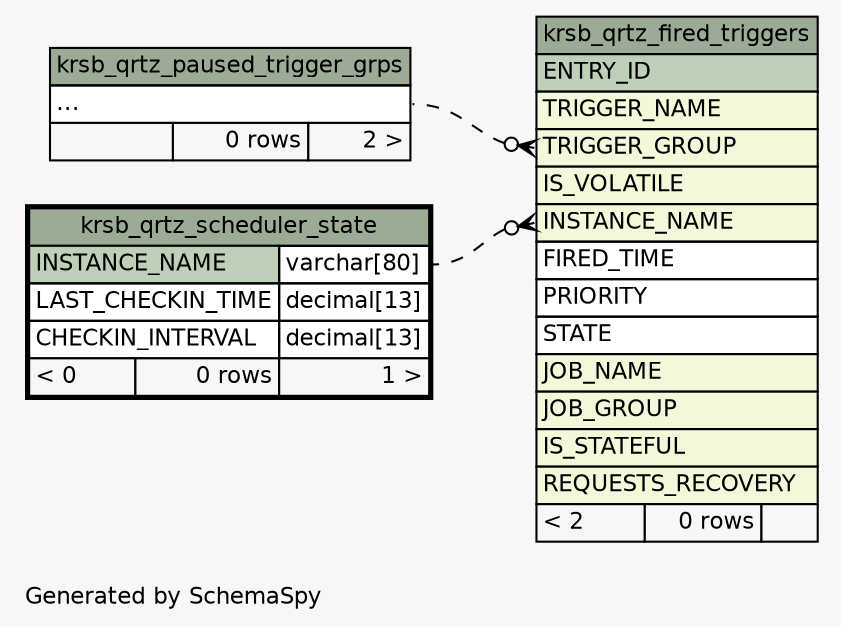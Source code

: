 // dot 2.28.0 on Mac OS X 10.7.2
// SchemaSpy rev 590
digraph "impliedTwoDegreesRelationshipsDiagram" {
  graph [
    rankdir="RL"
    bgcolor="#f7f7f7"
    label="\nGenerated by SchemaSpy"
    labeljust="l"
    nodesep="0.18"
    ranksep="0.46"
    fontname="Helvetica"
    fontsize="11"
  ];
  node [
    fontname="Helvetica"
    fontsize="11"
    shape="plaintext"
  ];
  edge [
    arrowsize="0.8"
  ];
  "krsb_qrtz_fired_triggers":"INSTANCE_NAME":w -> "krsb_qrtz_scheduler_state":"INSTANCE_NAME.type":e [arrowhead=none dir=back arrowtail=crowodot style=dashed];
  "krsb_qrtz_fired_triggers":"TRIGGER_GROUP":w -> "krsb_qrtz_paused_trigger_grps":"elipses":e [arrowhead=none dir=back arrowtail=crowodot style=dashed];
  "krsb_qrtz_fired_triggers" [
    label=<
    <TABLE BORDER="0" CELLBORDER="1" CELLSPACING="0" BGCOLOR="#ffffff">
      <TR><TD COLSPAN="3" BGCOLOR="#9bab96" ALIGN="CENTER">krsb_qrtz_fired_triggers</TD></TR>
      <TR><TD PORT="ENTRY_ID" COLSPAN="3" BGCOLOR="#bed1b8" ALIGN="LEFT">ENTRY_ID</TD></TR>
      <TR><TD PORT="TRIGGER_NAME" COLSPAN="3" BGCOLOR="#f4f7da" ALIGN="LEFT">TRIGGER_NAME</TD></TR>
      <TR><TD PORT="TRIGGER_GROUP" COLSPAN="3" BGCOLOR="#f4f7da" ALIGN="LEFT">TRIGGER_GROUP</TD></TR>
      <TR><TD PORT="IS_VOLATILE" COLSPAN="3" BGCOLOR="#f4f7da" ALIGN="LEFT">IS_VOLATILE</TD></TR>
      <TR><TD PORT="INSTANCE_NAME" COLSPAN="3" BGCOLOR="#f4f7da" ALIGN="LEFT">INSTANCE_NAME</TD></TR>
      <TR><TD PORT="FIRED_TIME" COLSPAN="3" ALIGN="LEFT">FIRED_TIME</TD></TR>
      <TR><TD PORT="PRIORITY" COLSPAN="3" ALIGN="LEFT">PRIORITY</TD></TR>
      <TR><TD PORT="STATE" COLSPAN="3" ALIGN="LEFT">STATE</TD></TR>
      <TR><TD PORT="JOB_NAME" COLSPAN="3" BGCOLOR="#f4f7da" ALIGN="LEFT">JOB_NAME</TD></TR>
      <TR><TD PORT="JOB_GROUP" COLSPAN="3" BGCOLOR="#f4f7da" ALIGN="LEFT">JOB_GROUP</TD></TR>
      <TR><TD PORT="IS_STATEFUL" COLSPAN="3" BGCOLOR="#f4f7da" ALIGN="LEFT">IS_STATEFUL</TD></TR>
      <TR><TD PORT="REQUESTS_RECOVERY" COLSPAN="3" BGCOLOR="#f4f7da" ALIGN="LEFT">REQUESTS_RECOVERY</TD></TR>
      <TR><TD ALIGN="LEFT" BGCOLOR="#f7f7f7">&lt; 2</TD><TD ALIGN="RIGHT" BGCOLOR="#f7f7f7">0 rows</TD><TD ALIGN="RIGHT" BGCOLOR="#f7f7f7">  </TD></TR>
    </TABLE>>
    URL="krsb_qrtz_fired_triggers.html"
    tooltip="krsb_qrtz_fired_triggers"
  ];
  "krsb_qrtz_paused_trigger_grps" [
    label=<
    <TABLE BORDER="0" CELLBORDER="1" CELLSPACING="0" BGCOLOR="#ffffff">
      <TR><TD COLSPAN="3" BGCOLOR="#9bab96" ALIGN="CENTER">krsb_qrtz_paused_trigger_grps</TD></TR>
      <TR><TD PORT="elipses" COLSPAN="3" ALIGN="LEFT">...</TD></TR>
      <TR><TD ALIGN="LEFT" BGCOLOR="#f7f7f7">  </TD><TD ALIGN="RIGHT" BGCOLOR="#f7f7f7">0 rows</TD><TD ALIGN="RIGHT" BGCOLOR="#f7f7f7">2 &gt;</TD></TR>
    </TABLE>>
    URL="krsb_qrtz_paused_trigger_grps.html"
    tooltip="krsb_qrtz_paused_trigger_grps"
  ];
  "krsb_qrtz_scheduler_state" [
    label=<
    <TABLE BORDER="2" CELLBORDER="1" CELLSPACING="0" BGCOLOR="#ffffff">
      <TR><TD COLSPAN="3" BGCOLOR="#9bab96" ALIGN="CENTER">krsb_qrtz_scheduler_state</TD></TR>
      <TR><TD PORT="INSTANCE_NAME" COLSPAN="2" BGCOLOR="#bed1b8" ALIGN="LEFT">INSTANCE_NAME</TD><TD PORT="INSTANCE_NAME.type" ALIGN="LEFT">varchar[80]</TD></TR>
      <TR><TD PORT="LAST_CHECKIN_TIME" COLSPAN="2" ALIGN="LEFT">LAST_CHECKIN_TIME</TD><TD PORT="LAST_CHECKIN_TIME.type" ALIGN="LEFT">decimal[13]</TD></TR>
      <TR><TD PORT="CHECKIN_INTERVAL" COLSPAN="2" ALIGN="LEFT">CHECKIN_INTERVAL</TD><TD PORT="CHECKIN_INTERVAL.type" ALIGN="LEFT">decimal[13]</TD></TR>
      <TR><TD ALIGN="LEFT" BGCOLOR="#f7f7f7">&lt; 0</TD><TD ALIGN="RIGHT" BGCOLOR="#f7f7f7">0 rows</TD><TD ALIGN="RIGHT" BGCOLOR="#f7f7f7">1 &gt;</TD></TR>
    </TABLE>>
    URL="krsb_qrtz_scheduler_state.html"
    tooltip="krsb_qrtz_scheduler_state"
  ];
}
